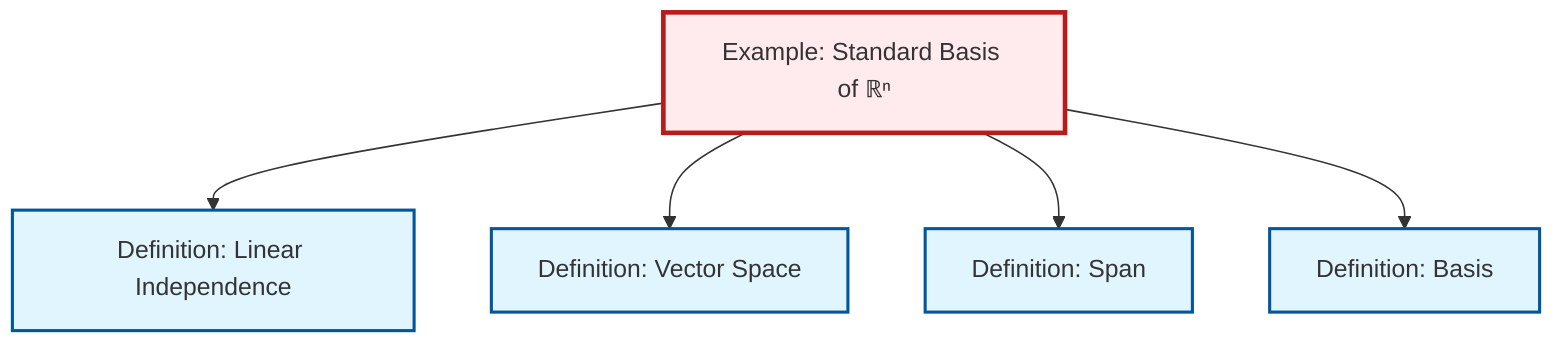 graph TD
    classDef definition fill:#e1f5fe,stroke:#01579b,stroke-width:2px
    classDef theorem fill:#f3e5f5,stroke:#4a148c,stroke-width:2px
    classDef axiom fill:#fff3e0,stroke:#e65100,stroke-width:2px
    classDef example fill:#e8f5e9,stroke:#1b5e20,stroke-width:2px
    classDef current fill:#ffebee,stroke:#b71c1c,stroke-width:3px
    def-vector-space["Definition: Vector Space"]:::definition
    ex-standard-basis-rn["Example: Standard Basis of ℝⁿ"]:::example
    def-basis["Definition: Basis"]:::definition
    def-span["Definition: Span"]:::definition
    def-linear-independence["Definition: Linear Independence"]:::definition
    ex-standard-basis-rn --> def-linear-independence
    ex-standard-basis-rn --> def-vector-space
    ex-standard-basis-rn --> def-span
    ex-standard-basis-rn --> def-basis
    class ex-standard-basis-rn current